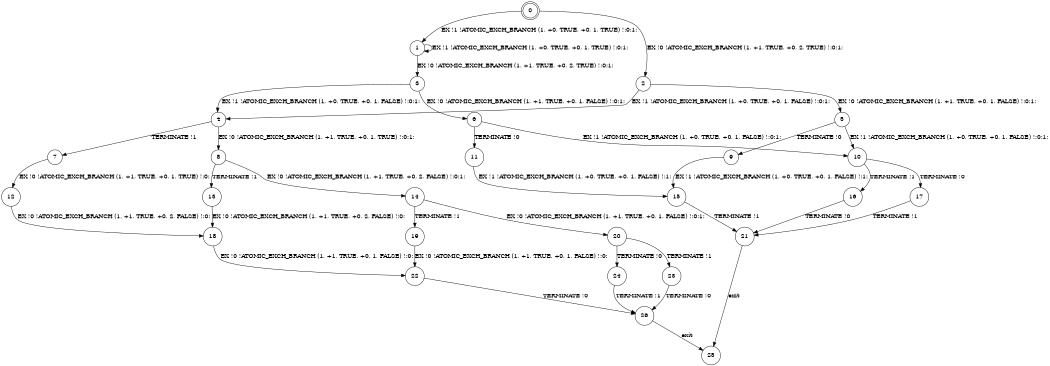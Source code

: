 digraph BCG {
size = "7, 10.5";
center = TRUE;
node [shape = circle];
0 [peripheries = 2];
0 -> 1 [label = "EX !1 !ATOMIC_EXCH_BRANCH (1, +0, TRUE, +0, 1, TRUE) !:0:1:"];
0 -> 2 [label = "EX !0 !ATOMIC_EXCH_BRANCH (1, +1, TRUE, +0, 2, TRUE) !:0:1:"];
1 -> 3 [label = "EX !0 !ATOMIC_EXCH_BRANCH (1, +1, TRUE, +0, 2, TRUE) !:0:1:"];
1 -> 1 [label = "EX !1 !ATOMIC_EXCH_BRANCH (1, +0, TRUE, +0, 1, TRUE) !:0:1:"];
2 -> 4 [label = "EX !1 !ATOMIC_EXCH_BRANCH (1, +0, TRUE, +0, 1, FALSE) !:0:1:"];
2 -> 5 [label = "EX !0 !ATOMIC_EXCH_BRANCH (1, +1, TRUE, +0, 1, FALSE) !:0:1:"];
3 -> 4 [label = "EX !1 !ATOMIC_EXCH_BRANCH (1, +0, TRUE, +0, 1, FALSE) !:0:1:"];
3 -> 6 [label = "EX !0 !ATOMIC_EXCH_BRANCH (1, +1, TRUE, +0, 1, FALSE) !:0:1:"];
4 -> 7 [label = "TERMINATE !1"];
4 -> 8 [label = "EX !0 !ATOMIC_EXCH_BRANCH (1, +1, TRUE, +0, 1, TRUE) !:0:1:"];
5 -> 9 [label = "TERMINATE !0"];
5 -> 10 [label = "EX !1 !ATOMIC_EXCH_BRANCH (1, +0, TRUE, +0, 1, FALSE) !:0:1:"];
6 -> 11 [label = "TERMINATE !0"];
6 -> 10 [label = "EX !1 !ATOMIC_EXCH_BRANCH (1, +0, TRUE, +0, 1, FALSE) !:0:1:"];
7 -> 12 [label = "EX !0 !ATOMIC_EXCH_BRANCH (1, +1, TRUE, +0, 1, TRUE) !:0:"];
8 -> 13 [label = "TERMINATE !1"];
8 -> 14 [label = "EX !0 !ATOMIC_EXCH_BRANCH (1, +1, TRUE, +0, 2, FALSE) !:0:1:"];
9 -> 15 [label = "EX !1 !ATOMIC_EXCH_BRANCH (1, +0, TRUE, +0, 1, FALSE) !:1:"];
10 -> 16 [label = "TERMINATE !1"];
10 -> 17 [label = "TERMINATE !0"];
11 -> 15 [label = "EX !1 !ATOMIC_EXCH_BRANCH (1, +0, TRUE, +0, 1, FALSE) !:1:"];
12 -> 18 [label = "EX !0 !ATOMIC_EXCH_BRANCH (1, +1, TRUE, +0, 2, FALSE) !:0:"];
13 -> 18 [label = "EX !0 !ATOMIC_EXCH_BRANCH (1, +1, TRUE, +0, 2, FALSE) !:0:"];
14 -> 19 [label = "TERMINATE !1"];
14 -> 20 [label = "EX !0 !ATOMIC_EXCH_BRANCH (1, +1, TRUE, +0, 1, FALSE) !:0:1:"];
15 -> 21 [label = "TERMINATE !1"];
16 -> 21 [label = "TERMINATE !0"];
17 -> 21 [label = "TERMINATE !1"];
18 -> 22 [label = "EX !0 !ATOMIC_EXCH_BRANCH (1, +1, TRUE, +0, 1, FALSE) !:0:"];
19 -> 22 [label = "EX !0 !ATOMIC_EXCH_BRANCH (1, +1, TRUE, +0, 1, FALSE) !:0:"];
20 -> 23 [label = "TERMINATE !1"];
20 -> 24 [label = "TERMINATE !0"];
21 -> 25 [label = "exit"];
22 -> 26 [label = "TERMINATE !0"];
23 -> 26 [label = "TERMINATE !0"];
24 -> 26 [label = "TERMINATE !1"];
26 -> 25 [label = "exit"];
}
